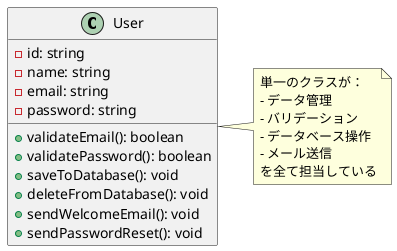 @startuml BadUser
class User {
    - id: string
    - name: string
    - email: string
    - password: string
    + validateEmail(): boolean
    + validatePassword(): boolean
    + saveToDatabase(): void
    + deleteFromDatabase(): void
    + sendWelcomeEmail(): void
    + sendPasswordReset(): void
}

note right of User
  単一のクラスが：
  - データ管理
  - バリデーション
  - データベース操作
  - メール送信
  を全て担当している
end note
@enduml